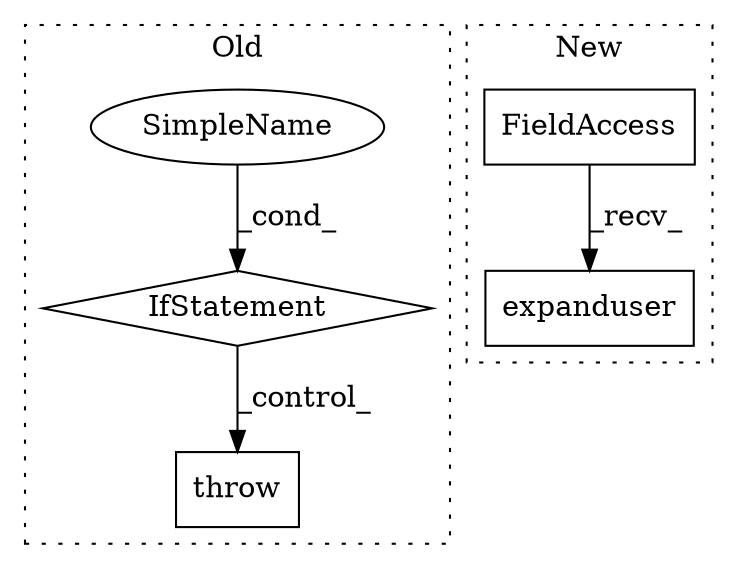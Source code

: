 digraph G {
subgraph cluster0 {
1 [label="throw" a="53" s="251" l="6" shape="box"];
4 [label="IfStatement" a="25" s="218,241" l="4,2" shape="diamond"];
5 [label="SimpleName" a="42" s="" l="" shape="ellipse"];
label = "Old";
style="dotted";
}
subgraph cluster1 {
2 [label="expanduser" a="32" s="377,417" l="11,1" shape="box"];
3 [label="FieldAccess" a="22" s="369" l="7" shape="box"];
label = "New";
style="dotted";
}
3 -> 2 [label="_recv_"];
4 -> 1 [label="_control_"];
5 -> 4 [label="_cond_"];
}